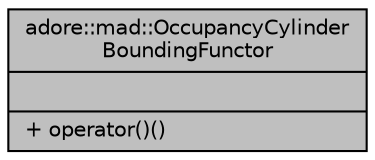 digraph "adore::mad::OccupancyCylinderBoundingFunctor"
{
 // LATEX_PDF_SIZE
  edge [fontname="Helvetica",fontsize="10",labelfontname="Helvetica",labelfontsize="10"];
  node [fontname="Helvetica",fontsize="10",shape=record];
  Node1 [label="{adore::mad::OccupancyCylinder\lBoundingFunctor\n||+ operator()()\l}",height=0.2,width=0.4,color="black", fillcolor="grey75", style="filled", fontcolor="black",tooltip=" "];
}
